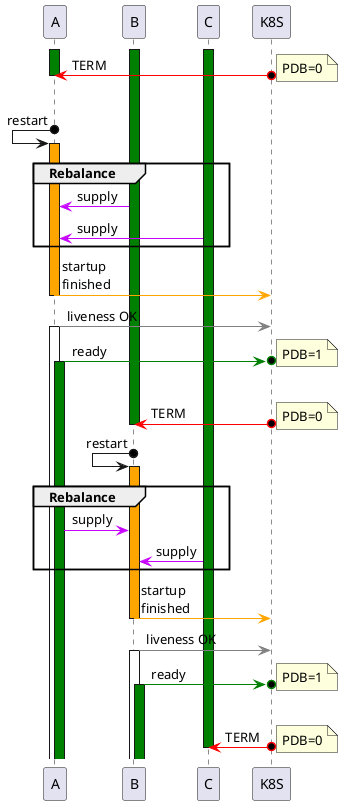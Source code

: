 @startuml
participant A
participant B
participant C
participant K8S as K

activate A #green
activate B #green
activate C #green

K o-[#red]> A: TERM
note right: PDB=0
deactivate A
|||

A <-o A: restart
activate A #orange

group Rebalance
  B -[#c603fc]> A : supply
  C -[#c603fc]> A : supply
end

A -[#orange]> K : startup\nfinished
deactivate A

A -[#grey]> K : liveness OK
activate A

A -[#green]>o K : ready
note right: PDB=1
activate A #green
|||

K o-[#red]> B: TERM
note right: PDB=0
deactivate B

B <-o B: restart
activate B #orange

group Rebalance
  A -[#c603fc]> B : supply
  C -[#c603fc]> B : supply
end

B -[#orange]> K : startup\nfinished
deactivate B

B -[#grey]> K : liveness OK
activate B

B -[#green]>o K : ready
note right: PDB=1
activate B #green
|||

K o-[#red]> C: TERM
note right: PDB=0
deactivate C


@enduml
